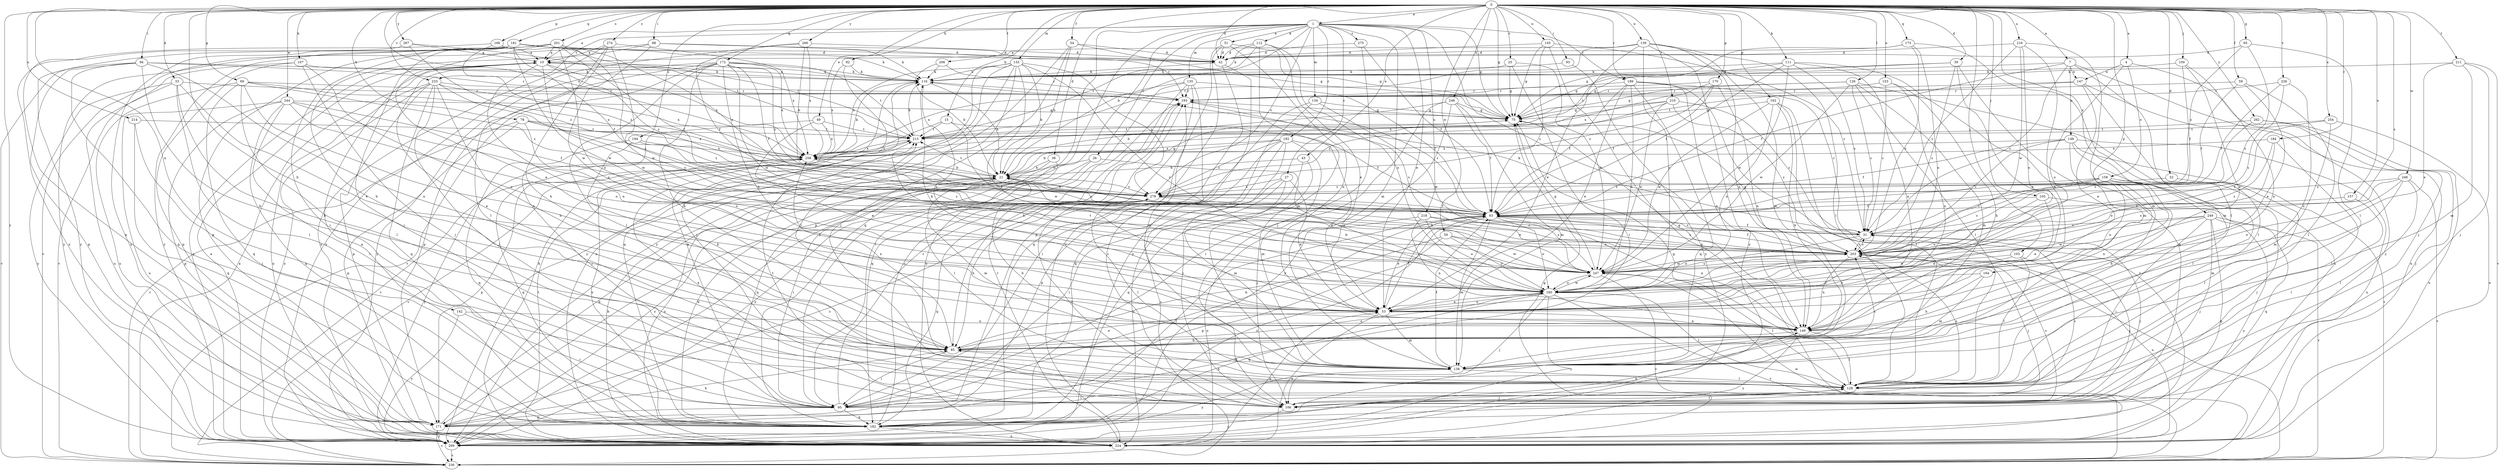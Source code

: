 strict digraph  {
0;
1;
4;
7;
10;
15;
21;
25;
26;
27;
31;
32;
33;
38;
39;
42;
43;
49;
50;
51;
53;
54;
59;
63;
65;
69;
75;
78;
82;
85;
88;
93;
94;
95;
100;
103;
105;
106;
107;
111;
112;
116;
126;
128;
133;
134;
135;
138;
139;
142;
145;
147;
148;
149;
153;
157;
158;
160;
162;
164;
166;
170;
171;
172;
173;
181;
182;
184;
189;
192;
193;
194;
201;
203;
206;
210;
211;
213;
214;
216;
218;
224;
226;
233;
236;
244;
246;
247;
248;
249;
254;
258;
262;
266;
267;
269;
274;
275;
279;
0 -> 1  [label=a];
0 -> 4  [label=a];
0 -> 7  [label=a];
0 -> 15  [label=b];
0 -> 25  [label=c];
0 -> 32  [label=d];
0 -> 33  [label=d];
0 -> 38  [label=d];
0 -> 39  [label=d];
0 -> 42  [label=d];
0 -> 43  [label=e];
0 -> 49  [label=e];
0 -> 50  [label=e];
0 -> 54  [label=f];
0 -> 59  [label=f];
0 -> 65  [label=g];
0 -> 69  [label=g];
0 -> 75  [label=g];
0 -> 78  [label=h];
0 -> 82  [label=h];
0 -> 85  [label=h];
0 -> 88  [label=i];
0 -> 93  [label=i];
0 -> 94  [label=i];
0 -> 100  [label=j];
0 -> 103  [label=j];
0 -> 105  [label=j];
0 -> 107  [label=k];
0 -> 111  [label=k];
0 -> 126  [label=l];
0 -> 133  [label=m];
0 -> 139  [label=n];
0 -> 142  [label=n];
0 -> 145  [label=n];
0 -> 153  [label=o];
0 -> 157  [label=o];
0 -> 162  [label=p];
0 -> 164  [label=p];
0 -> 166  [label=p];
0 -> 170  [label=p];
0 -> 172  [label=q];
0 -> 173  [label=q];
0 -> 181  [label=q];
0 -> 184  [label=r];
0 -> 189  [label=r];
0 -> 194  [label=s];
0 -> 201  [label=s];
0 -> 203  [label=s];
0 -> 206  [label=t];
0 -> 210  [label=t];
0 -> 211  [label=t];
0 -> 214  [label=u];
0 -> 216  [label=u];
0 -> 226  [label=v];
0 -> 233  [label=v];
0 -> 244  [label=w];
0 -> 246  [label=w];
0 -> 248  [label=x];
0 -> 249  [label=x];
0 -> 254  [label=x];
0 -> 258  [label=x];
0 -> 262  [label=y];
0 -> 266  [label=y];
0 -> 267  [label=y];
0 -> 269  [label=y];
0 -> 274  [label=z];
1 -> 10  [label=a];
1 -> 21  [label=b];
1 -> 26  [label=c];
1 -> 27  [label=c];
1 -> 51  [label=e];
1 -> 53  [label=e];
1 -> 75  [label=g];
1 -> 112  [label=k];
1 -> 134  [label=m];
1 -> 135  [label=m];
1 -> 138  [label=m];
1 -> 171  [label=p];
1 -> 182  [label=q];
1 -> 189  [label=r];
1 -> 192  [label=r];
1 -> 203  [label=s];
1 -> 218  [label=u];
1 -> 233  [label=v];
1 -> 269  [label=y];
1 -> 275  [label=z];
1 -> 279  [label=z];
4 -> 106  [label=j];
4 -> 147  [label=n];
4 -> 158  [label=o];
4 -> 160  [label=o];
7 -> 31  [label=c];
7 -> 63  [label=f];
7 -> 75  [label=g];
7 -> 138  [label=m];
7 -> 147  [label=n];
7 -> 148  [label=n];
7 -> 269  [label=y];
10 -> 116  [label=k];
10 -> 149  [label=n];
10 -> 247  [label=w];
10 -> 258  [label=x];
10 -> 269  [label=y];
10 -> 279  [label=z];
15 -> 63  [label=f];
15 -> 213  [label=t];
15 -> 236  [label=v];
15 -> 247  [label=w];
21 -> 75  [label=g];
21 -> 95  [label=i];
21 -> 138  [label=m];
21 -> 213  [label=t];
21 -> 224  [label=u];
21 -> 269  [label=y];
21 -> 279  [label=z];
25 -> 75  [label=g];
25 -> 95  [label=i];
25 -> 116  [label=k];
25 -> 247  [label=w];
26 -> 21  [label=b];
26 -> 95  [label=i];
26 -> 160  [label=o];
26 -> 269  [label=y];
27 -> 53  [label=e];
27 -> 95  [label=i];
27 -> 138  [label=m];
27 -> 224  [label=u];
27 -> 279  [label=z];
31 -> 63  [label=f];
31 -> 106  [label=j];
31 -> 116  [label=k];
31 -> 160  [label=o];
31 -> 203  [label=s];
32 -> 128  [label=l];
32 -> 279  [label=z];
33 -> 53  [label=e];
33 -> 85  [label=h];
33 -> 128  [label=l];
33 -> 193  [label=r];
33 -> 224  [label=u];
33 -> 269  [label=y];
38 -> 21  [label=b];
38 -> 128  [label=l];
38 -> 182  [label=q];
39 -> 53  [label=e];
39 -> 75  [label=g];
39 -> 116  [label=k];
39 -> 138  [label=m];
39 -> 203  [label=s];
42 -> 116  [label=k];
42 -> 182  [label=q];
42 -> 269  [label=y];
43 -> 21  [label=b];
43 -> 106  [label=j];
43 -> 182  [label=q];
49 -> 53  [label=e];
49 -> 106  [label=j];
49 -> 213  [label=t];
49 -> 258  [label=x];
50 -> 85  [label=h];
50 -> 160  [label=o];
50 -> 171  [label=p];
50 -> 203  [label=s];
50 -> 247  [label=w];
51 -> 42  [label=d];
51 -> 75  [label=g];
51 -> 149  [label=n];
51 -> 171  [label=p];
51 -> 224  [label=u];
53 -> 63  [label=f];
53 -> 116  [label=k];
53 -> 138  [label=m];
53 -> 149  [label=n];
53 -> 160  [label=o];
53 -> 224  [label=u];
54 -> 21  [label=b];
54 -> 42  [label=d];
54 -> 75  [label=g];
54 -> 106  [label=j];
54 -> 269  [label=y];
59 -> 53  [label=e];
59 -> 63  [label=f];
59 -> 128  [label=l];
59 -> 193  [label=r];
63 -> 31  [label=c];
63 -> 53  [label=e];
63 -> 95  [label=i];
63 -> 138  [label=m];
63 -> 149  [label=n];
63 -> 160  [label=o];
63 -> 193  [label=r];
63 -> 203  [label=s];
63 -> 258  [label=x];
63 -> 269  [label=y];
65 -> 42  [label=d];
65 -> 128  [label=l];
65 -> 203  [label=s];
65 -> 279  [label=z];
69 -> 128  [label=l];
69 -> 149  [label=n];
69 -> 182  [label=q];
69 -> 193  [label=r];
69 -> 224  [label=u];
69 -> 258  [label=x];
69 -> 279  [label=z];
75 -> 213  [label=t];
78 -> 160  [label=o];
78 -> 171  [label=p];
78 -> 213  [label=t];
78 -> 236  [label=v];
78 -> 258  [label=x];
78 -> 279  [label=z];
82 -> 106  [label=j];
82 -> 116  [label=k];
82 -> 258  [label=x];
85 -> 10  [label=a];
85 -> 53  [label=e];
85 -> 95  [label=i];
85 -> 138  [label=m];
85 -> 160  [label=o];
85 -> 258  [label=x];
88 -> 42  [label=d];
88 -> 85  [label=h];
88 -> 116  [label=k];
88 -> 193  [label=r];
88 -> 247  [label=w];
88 -> 269  [label=y];
93 -> 116  [label=k];
93 -> 269  [label=y];
94 -> 85  [label=h];
94 -> 116  [label=k];
94 -> 149  [label=n];
94 -> 171  [label=p];
94 -> 182  [label=q];
94 -> 193  [label=r];
94 -> 236  [label=v];
95 -> 31  [label=c];
95 -> 116  [label=k];
95 -> 171  [label=p];
95 -> 182  [label=q];
95 -> 193  [label=r];
100 -> 53  [label=e];
100 -> 63  [label=f];
100 -> 116  [label=k];
100 -> 149  [label=n];
103 -> 53  [label=e];
103 -> 106  [label=j];
103 -> 128  [label=l];
103 -> 247  [label=w];
105 -> 53  [label=e];
105 -> 63  [label=f];
105 -> 160  [label=o];
105 -> 182  [label=q];
106 -> 128  [label=l];
106 -> 193  [label=r];
106 -> 203  [label=s];
106 -> 213  [label=t];
106 -> 258  [label=x];
106 -> 269  [label=y];
106 -> 279  [label=z];
107 -> 53  [label=e];
107 -> 106  [label=j];
107 -> 116  [label=k];
107 -> 171  [label=p];
107 -> 236  [label=v];
111 -> 31  [label=c];
111 -> 63  [label=f];
111 -> 116  [label=k];
111 -> 149  [label=n];
111 -> 182  [label=q];
111 -> 213  [label=t];
111 -> 247  [label=w];
112 -> 42  [label=d];
112 -> 53  [label=e];
112 -> 116  [label=k];
112 -> 138  [label=m];
112 -> 160  [label=o];
112 -> 213  [label=t];
116 -> 10  [label=a];
116 -> 21  [label=b];
116 -> 160  [label=o];
116 -> 193  [label=r];
126 -> 31  [label=c];
126 -> 75  [label=g];
126 -> 128  [label=l];
126 -> 138  [label=m];
126 -> 193  [label=r];
126 -> 224  [label=u];
126 -> 247  [label=w];
128 -> 75  [label=g];
128 -> 85  [label=h];
128 -> 95  [label=i];
128 -> 106  [label=j];
128 -> 203  [label=s];
133 -> 21  [label=b];
133 -> 53  [label=e];
133 -> 116  [label=k];
133 -> 128  [label=l];
133 -> 160  [label=o];
133 -> 182  [label=q];
133 -> 224  [label=u];
133 -> 258  [label=x];
133 -> 269  [label=y];
133 -> 279  [label=z];
134 -> 75  [label=g];
134 -> 95  [label=i];
134 -> 182  [label=q];
134 -> 247  [label=w];
135 -> 63  [label=f];
135 -> 85  [label=h];
135 -> 95  [label=i];
135 -> 138  [label=m];
135 -> 193  [label=r];
135 -> 224  [label=u];
135 -> 258  [label=x];
138 -> 21  [label=b];
138 -> 63  [label=f];
138 -> 128  [label=l];
138 -> 203  [label=s];
138 -> 269  [label=y];
139 -> 10  [label=a];
139 -> 53  [label=e];
139 -> 128  [label=l];
139 -> 138  [label=m];
139 -> 149  [label=n];
139 -> 160  [label=o];
139 -> 213  [label=t];
139 -> 269  [label=y];
142 -> 95  [label=i];
142 -> 149  [label=n];
142 -> 269  [label=y];
145 -> 31  [label=c];
145 -> 42  [label=d];
145 -> 63  [label=f];
145 -> 75  [label=g];
145 -> 224  [label=u];
147 -> 53  [label=e];
147 -> 128  [label=l];
147 -> 193  [label=r];
147 -> 213  [label=t];
147 -> 224  [label=u];
148 -> 31  [label=c];
148 -> 63  [label=f];
148 -> 128  [label=l];
148 -> 149  [label=n];
148 -> 224  [label=u];
148 -> 236  [label=v];
148 -> 258  [label=x];
149 -> 75  [label=g];
149 -> 85  [label=h];
149 -> 128  [label=l];
149 -> 269  [label=y];
153 -> 31  [label=c];
153 -> 85  [label=h];
153 -> 149  [label=n];
153 -> 193  [label=r];
157 -> 63  [label=f];
157 -> 128  [label=l];
158 -> 31  [label=c];
158 -> 85  [label=h];
158 -> 106  [label=j];
158 -> 149  [label=n];
158 -> 203  [label=s];
158 -> 279  [label=z];
160 -> 21  [label=b];
160 -> 53  [label=e];
160 -> 106  [label=j];
160 -> 128  [label=l];
160 -> 182  [label=q];
160 -> 213  [label=t];
160 -> 236  [label=v];
160 -> 247  [label=w];
160 -> 269  [label=y];
162 -> 75  [label=g];
162 -> 85  [label=h];
162 -> 128  [label=l];
162 -> 160  [label=o];
162 -> 247  [label=w];
162 -> 269  [label=y];
164 -> 85  [label=h];
164 -> 138  [label=m];
164 -> 160  [label=o];
166 -> 10  [label=a];
166 -> 213  [label=t];
166 -> 224  [label=u];
166 -> 279  [label=z];
170 -> 63  [label=f];
170 -> 149  [label=n];
170 -> 193  [label=r];
170 -> 258  [label=x];
170 -> 279  [label=z];
171 -> 21  [label=b];
171 -> 85  [label=h];
171 -> 236  [label=v];
171 -> 269  [label=y];
171 -> 279  [label=z];
172 -> 53  [label=e];
172 -> 63  [label=f];
172 -> 85  [label=h];
172 -> 116  [label=k];
172 -> 128  [label=l];
172 -> 171  [label=p];
172 -> 213  [label=t];
172 -> 236  [label=v];
172 -> 247  [label=w];
172 -> 258  [label=x];
172 -> 269  [label=y];
172 -> 279  [label=z];
173 -> 42  [label=d];
173 -> 75  [label=g];
173 -> 128  [label=l];
173 -> 160  [label=o];
173 -> 203  [label=s];
181 -> 42  [label=d];
181 -> 63  [label=f];
181 -> 95  [label=i];
181 -> 116  [label=k];
181 -> 224  [label=u];
181 -> 236  [label=v];
181 -> 247  [label=w];
181 -> 269  [label=y];
181 -> 279  [label=z];
182 -> 10  [label=a];
182 -> 21  [label=b];
182 -> 63  [label=f];
182 -> 149  [label=n];
182 -> 193  [label=r];
182 -> 224  [label=u];
182 -> 258  [label=x];
184 -> 128  [label=l];
184 -> 160  [label=o];
184 -> 203  [label=s];
184 -> 258  [label=x];
189 -> 31  [label=c];
189 -> 53  [label=e];
189 -> 63  [label=f];
189 -> 149  [label=n];
189 -> 160  [label=o];
189 -> 182  [label=q];
189 -> 193  [label=r];
189 -> 236  [label=v];
192 -> 21  [label=b];
192 -> 53  [label=e];
192 -> 106  [label=j];
192 -> 138  [label=m];
192 -> 171  [label=p];
192 -> 236  [label=v];
192 -> 258  [label=x];
192 -> 279  [label=z];
193 -> 75  [label=g];
193 -> 182  [label=q];
193 -> 203  [label=s];
194 -> 85  [label=h];
194 -> 182  [label=q];
194 -> 203  [label=s];
194 -> 258  [label=x];
201 -> 10  [label=a];
201 -> 42  [label=d];
201 -> 53  [label=e];
201 -> 63  [label=f];
201 -> 95  [label=i];
201 -> 160  [label=o];
201 -> 171  [label=p];
201 -> 203  [label=s];
201 -> 269  [label=y];
203 -> 31  [label=c];
203 -> 63  [label=f];
203 -> 75  [label=g];
203 -> 106  [label=j];
203 -> 149  [label=n];
203 -> 224  [label=u];
203 -> 247  [label=w];
206 -> 21  [label=b];
206 -> 116  [label=k];
206 -> 193  [label=r];
210 -> 31  [label=c];
210 -> 75  [label=g];
210 -> 203  [label=s];
210 -> 247  [label=w];
210 -> 258  [label=x];
210 -> 279  [label=z];
211 -> 106  [label=j];
211 -> 116  [label=k];
211 -> 138  [label=m];
211 -> 160  [label=o];
211 -> 236  [label=v];
213 -> 116  [label=k];
213 -> 236  [label=v];
213 -> 258  [label=x];
214 -> 95  [label=i];
214 -> 182  [label=q];
214 -> 213  [label=t];
216 -> 31  [label=c];
216 -> 42  [label=d];
216 -> 138  [label=m];
216 -> 149  [label=n];
216 -> 160  [label=o];
216 -> 247  [label=w];
218 -> 31  [label=c];
218 -> 149  [label=n];
218 -> 160  [label=o];
218 -> 203  [label=s];
218 -> 224  [label=u];
224 -> 21  [label=b];
224 -> 53  [label=e];
224 -> 75  [label=g];
224 -> 116  [label=k];
224 -> 193  [label=r];
224 -> 213  [label=t];
226 -> 63  [label=f];
226 -> 149  [label=n];
226 -> 193  [label=r];
226 -> 203  [label=s];
233 -> 85  [label=h];
233 -> 106  [label=j];
233 -> 171  [label=p];
233 -> 182  [label=q];
233 -> 193  [label=r];
233 -> 203  [label=s];
233 -> 224  [label=u];
233 -> 258  [label=x];
233 -> 269  [label=y];
236 -> 10  [label=a];
236 -> 247  [label=w];
244 -> 63  [label=f];
244 -> 75  [label=g];
244 -> 95  [label=i];
244 -> 160  [label=o];
244 -> 171  [label=p];
244 -> 182  [label=q];
244 -> 203  [label=s];
244 -> 224  [label=u];
246 -> 128  [label=l];
246 -> 138  [label=m];
246 -> 160  [label=o];
246 -> 203  [label=s];
246 -> 236  [label=v];
246 -> 279  [label=z];
247 -> 21  [label=b];
247 -> 75  [label=g];
247 -> 128  [label=l];
247 -> 160  [label=o];
247 -> 203  [label=s];
247 -> 236  [label=v];
248 -> 21  [label=b];
248 -> 63  [label=f];
248 -> 75  [label=g];
248 -> 95  [label=i];
248 -> 138  [label=m];
248 -> 269  [label=y];
249 -> 31  [label=c];
249 -> 53  [label=e];
249 -> 95  [label=i];
249 -> 106  [label=j];
249 -> 171  [label=p];
249 -> 236  [label=v];
249 -> 247  [label=w];
249 -> 269  [label=y];
254 -> 138  [label=m];
254 -> 203  [label=s];
254 -> 213  [label=t];
254 -> 224  [label=u];
258 -> 21  [label=b];
258 -> 31  [label=c];
258 -> 116  [label=k];
258 -> 171  [label=p];
258 -> 182  [label=q];
258 -> 213  [label=t];
258 -> 269  [label=y];
262 -> 106  [label=j];
262 -> 203  [label=s];
262 -> 213  [label=t];
262 -> 224  [label=u];
266 -> 21  [label=b];
266 -> 42  [label=d];
266 -> 63  [label=f];
266 -> 258  [label=x];
266 -> 269  [label=y];
267 -> 10  [label=a];
267 -> 171  [label=p];
267 -> 213  [label=t];
267 -> 279  [label=z];
269 -> 10  [label=a];
269 -> 236  [label=v];
274 -> 10  [label=a];
274 -> 85  [label=h];
274 -> 128  [label=l];
274 -> 224  [label=u];
274 -> 247  [label=w];
274 -> 258  [label=x];
275 -> 42  [label=d];
275 -> 63  [label=f];
275 -> 106  [label=j];
279 -> 63  [label=f];
279 -> 85  [label=h];
279 -> 128  [label=l];
279 -> 182  [label=q];
279 -> 247  [label=w];
}
